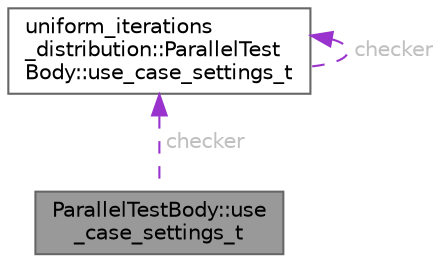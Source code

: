 digraph "ParallelTestBody::use_case_settings_t"
{
 // LATEX_PDF_SIZE
  bgcolor="transparent";
  edge [fontname=Helvetica,fontsize=10,labelfontname=Helvetica,labelfontsize=10];
  node [fontname=Helvetica,fontsize=10,shape=box,height=0.2,width=0.4];
  Node1 [id="Node000001",label="ParallelTestBody::use\l_case_settings_t",height=0.2,width=0.4,color="gray40", fillcolor="grey60", style="filled", fontcolor="black",tooltip=" "];
  Node2 -> Node1 [id="edge1_Node000001_Node000002",dir="back",color="darkorchid3",style="dashed",tooltip=" ",label=" checker",fontcolor="grey" ];
  Node2 [id="Node000002",label="uniform_iterations\l_distribution::ParallelTest\lBody::use_case_settings_t",height=0.2,width=0.4,color="gray40", fillcolor="white", style="filled",URL="$structuniform__iterations__distribution_1_1_parallel_test_body_1_1use__case__settings__t.html",tooltip=" "];
  Node2 -> Node2 [id="edge2_Node000002_Node000002",dir="back",color="darkorchid3",style="dashed",tooltip=" ",label=" checker",fontcolor="grey" ];
}
